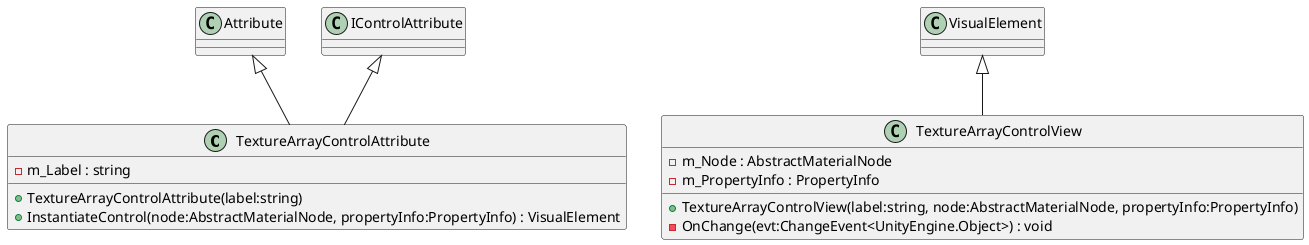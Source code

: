 @startuml
class TextureArrayControlAttribute {
    - m_Label : string
    + TextureArrayControlAttribute(label:string)
    + InstantiateControl(node:AbstractMaterialNode, propertyInfo:PropertyInfo) : VisualElement
}
class TextureArrayControlView {
    - m_Node : AbstractMaterialNode
    - m_PropertyInfo : PropertyInfo
    + TextureArrayControlView(label:string, node:AbstractMaterialNode, propertyInfo:PropertyInfo)
    - OnChange(evt:ChangeEvent<UnityEngine.Object>) : void
}
Attribute <|-- TextureArrayControlAttribute
IControlAttribute <|-- TextureArrayControlAttribute
VisualElement <|-- TextureArrayControlView
@enduml
